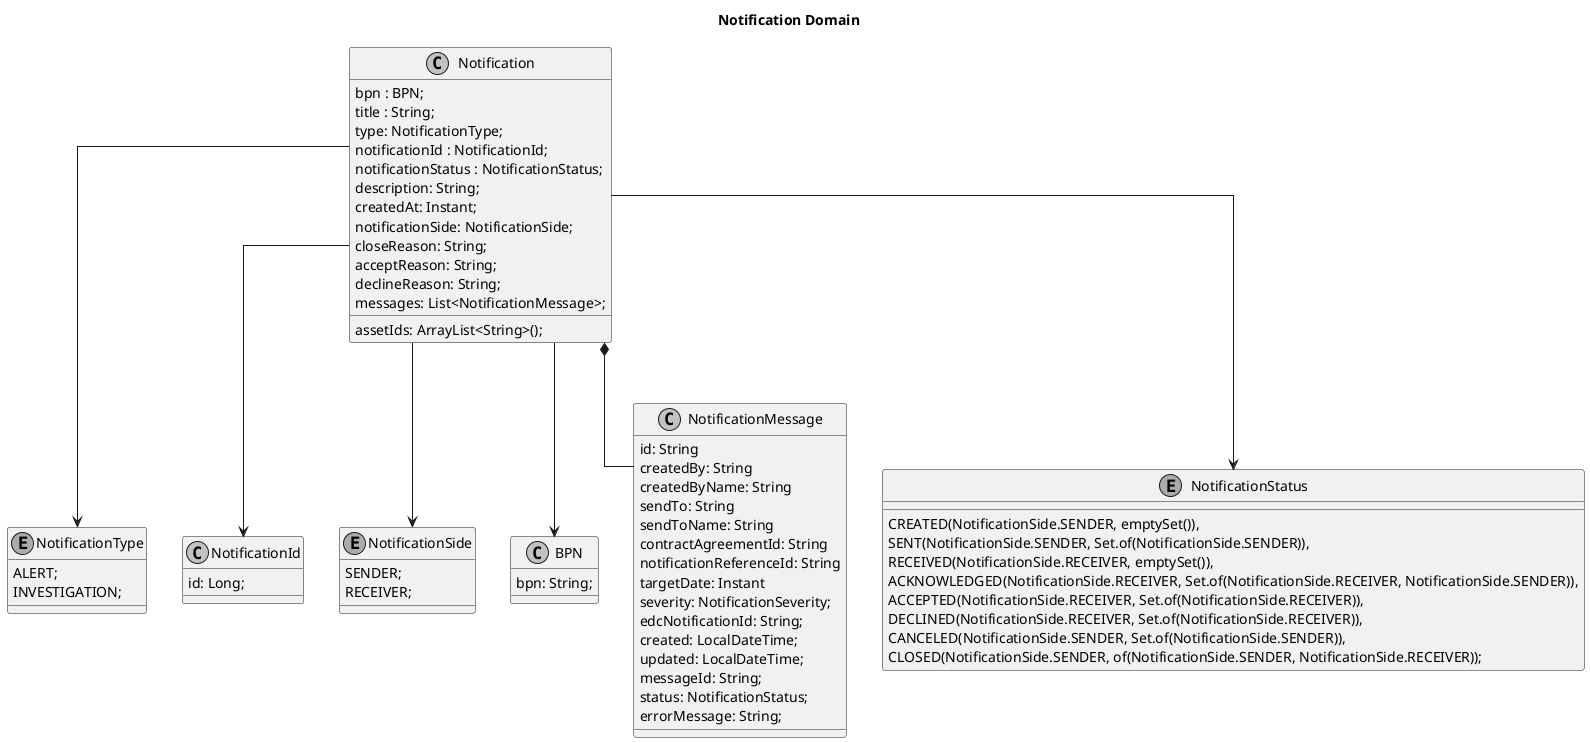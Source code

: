 @startuml
skinparam monochrome true
skinparam shadowing false
skinparam defaultFontName "Architects daughter"
skinparam linetype ortho
title: Notification Domain

class Notification {
    bpn : BPN;
    title : String;
    type: NotificationType;
    notificationId : NotificationId;
    notificationStatus : NotificationStatus;
    description: String;
    createdAt: Instant;
    notificationSide: NotificationSide;
    assetIds: ArrayList<String>();
    closeReason: String;
    acceptReason: String;
    declineReason: String;
    messages: List<NotificationMessage>;
}

enum NotificationType{
    ALERT;
    INVESTIGATION;
}

class NotificationId {
id: Long;
}

enum NotificationSide{
    SENDER;
    RECEIVER;
}
class BPN{
bpn: String;
}
class NotificationMessage {
   id: String
   createdBy: String
   createdByName: String
   sendTo: String
   sendToName: String
   contractAgreementId: String
   notificationReferenceId: String
   targetDate: Instant
   severity: NotificationSeverity;
   edcNotificationId: String;
   created: LocalDateTime;
   updated: LocalDateTime;
   messageId: String;
   status: NotificationStatus;
   errorMessage: String;
}

enum NotificationStatus{
 CREATED(NotificationSide.SENDER, emptySet()),
    SENT(NotificationSide.SENDER, Set.of(NotificationSide.SENDER)),
    RECEIVED(NotificationSide.RECEIVER, emptySet()),
    ACKNOWLEDGED(NotificationSide.RECEIVER, Set.of(NotificationSide.RECEIVER, NotificationSide.SENDER)),
    ACCEPTED(NotificationSide.RECEIVER, Set.of(NotificationSide.RECEIVER)),
    DECLINED(NotificationSide.RECEIVER, Set.of(NotificationSide.RECEIVER)),
    CANCELED(NotificationSide.SENDER, Set.of(NotificationSide.SENDER)),
    CLOSED(NotificationSide.SENDER, of(NotificationSide.SENDER, NotificationSide.RECEIVER));
 }

Notification --> NotificationId
Notification --> BPN
Notification --> NotificationType
Notification --> NotificationStatus
Notification --> NotificationSide
Notification *-- NotificationMessage
@enduml

